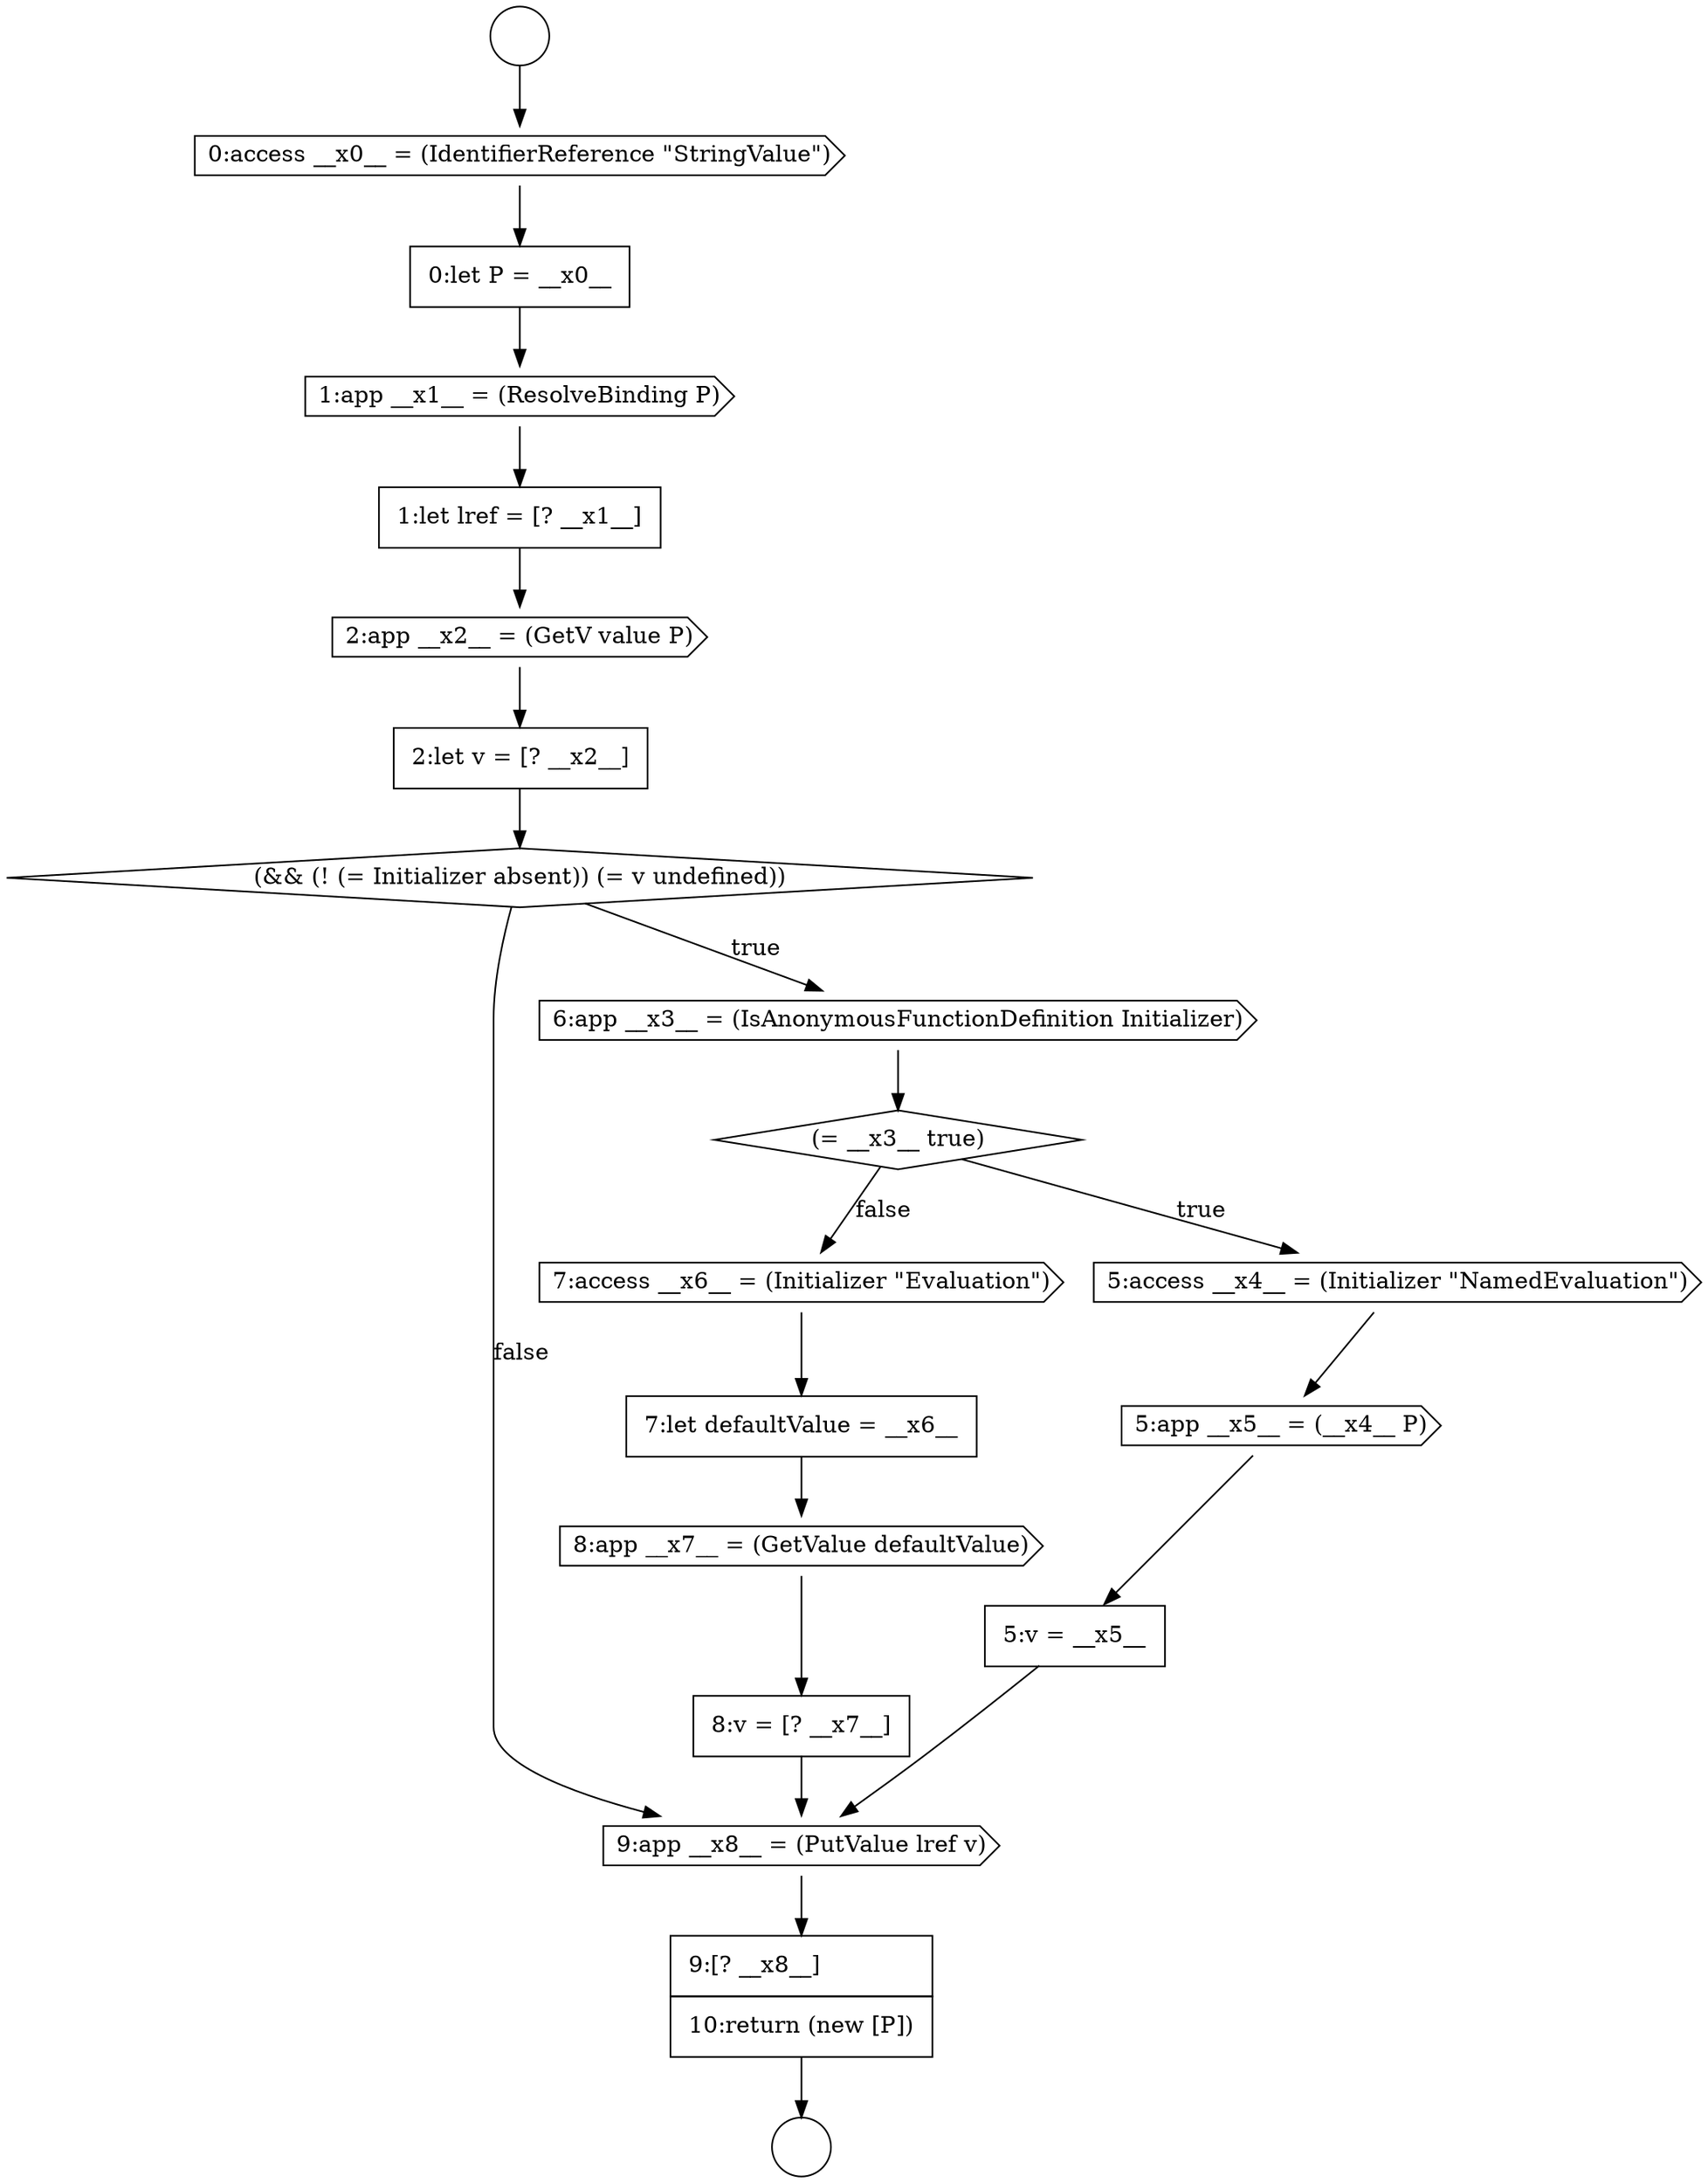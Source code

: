 digraph {
  node5288 [shape=none, margin=0, label=<<font color="black">
    <table border="0" cellborder="1" cellspacing="0" cellpadding="10">
      <tr><td align="left">8:v = [? __x7__]</td></tr>
    </table>
  </font>> color="black" fillcolor="white" style=filled]
  node5281 [shape=diamond, label=<<font color="black">(= __x3__ true)</font>> color="black" fillcolor="white" style=filled]
  node5285 [shape=cds, label=<<font color="black">7:access __x6__ = (Initializer &quot;Evaluation&quot;)</font>> color="black" fillcolor="white" style=filled]
  node5273 [shape=cds, label=<<font color="black">0:access __x0__ = (IdentifierReference &quot;StringValue&quot;)</font>> color="black" fillcolor="white" style=filled]
  node5278 [shape=none, margin=0, label=<<font color="black">
    <table border="0" cellborder="1" cellspacing="0" cellpadding="10">
      <tr><td align="left">2:let v = [? __x2__]</td></tr>
    </table>
  </font>> color="black" fillcolor="white" style=filled]
  node5271 [shape=circle label=" " color="black" fillcolor="white" style=filled]
  node5282 [shape=cds, label=<<font color="black">5:access __x4__ = (Initializer &quot;NamedEvaluation&quot;)</font>> color="black" fillcolor="white" style=filled]
  node5286 [shape=none, margin=0, label=<<font color="black">
    <table border="0" cellborder="1" cellspacing="0" cellpadding="10">
      <tr><td align="left">7:let defaultValue = __x6__</td></tr>
    </table>
  </font>> color="black" fillcolor="white" style=filled]
  node5272 [shape=circle label=" " color="black" fillcolor="white" style=filled]
  node5287 [shape=cds, label=<<font color="black">8:app __x7__ = (GetValue defaultValue)</font>> color="black" fillcolor="white" style=filled]
  node5284 [shape=none, margin=0, label=<<font color="black">
    <table border="0" cellborder="1" cellspacing="0" cellpadding="10">
      <tr><td align="left">5:v = __x5__</td></tr>
    </table>
  </font>> color="black" fillcolor="white" style=filled]
  node5274 [shape=none, margin=0, label=<<font color="black">
    <table border="0" cellborder="1" cellspacing="0" cellpadding="10">
      <tr><td align="left">0:let P = __x0__</td></tr>
    </table>
  </font>> color="black" fillcolor="white" style=filled]
  node5289 [shape=cds, label=<<font color="black">9:app __x8__ = (PutValue lref v)</font>> color="black" fillcolor="white" style=filled]
  node5279 [shape=diamond, label=<<font color="black">(&amp;&amp; (! (= Initializer absent)) (= v undefined))</font>> color="black" fillcolor="white" style=filled]
  node5276 [shape=none, margin=0, label=<<font color="black">
    <table border="0" cellborder="1" cellspacing="0" cellpadding="10">
      <tr><td align="left">1:let lref = [? __x1__]</td></tr>
    </table>
  </font>> color="black" fillcolor="white" style=filled]
  node5277 [shape=cds, label=<<font color="black">2:app __x2__ = (GetV value P)</font>> color="black" fillcolor="white" style=filled]
  node5290 [shape=none, margin=0, label=<<font color="black">
    <table border="0" cellborder="1" cellspacing="0" cellpadding="10">
      <tr><td align="left">9:[? __x8__]</td></tr>
      <tr><td align="left">10:return (new [P])</td></tr>
    </table>
  </font>> color="black" fillcolor="white" style=filled]
  node5283 [shape=cds, label=<<font color="black">5:app __x5__ = (__x4__ P)</font>> color="black" fillcolor="white" style=filled]
  node5275 [shape=cds, label=<<font color="black">1:app __x1__ = (ResolveBinding P)</font>> color="black" fillcolor="white" style=filled]
  node5280 [shape=cds, label=<<font color="black">6:app __x3__ = (IsAnonymousFunctionDefinition Initializer)</font>> color="black" fillcolor="white" style=filled]
  node5290 -> node5272 [ color="black"]
  node5276 -> node5277 [ color="black"]
  node5283 -> node5284 [ color="black"]
  node5278 -> node5279 [ color="black"]
  node5277 -> node5278 [ color="black"]
  node5288 -> node5289 [ color="black"]
  node5275 -> node5276 [ color="black"]
  node5286 -> node5287 [ color="black"]
  node5274 -> node5275 [ color="black"]
  node5271 -> node5273 [ color="black"]
  node5279 -> node5280 [label=<<font color="black">true</font>> color="black"]
  node5279 -> node5289 [label=<<font color="black">false</font>> color="black"]
  node5273 -> node5274 [ color="black"]
  node5287 -> node5288 [ color="black"]
  node5285 -> node5286 [ color="black"]
  node5284 -> node5289 [ color="black"]
  node5281 -> node5282 [label=<<font color="black">true</font>> color="black"]
  node5281 -> node5285 [label=<<font color="black">false</font>> color="black"]
  node5280 -> node5281 [ color="black"]
  node5282 -> node5283 [ color="black"]
  node5289 -> node5290 [ color="black"]
}

